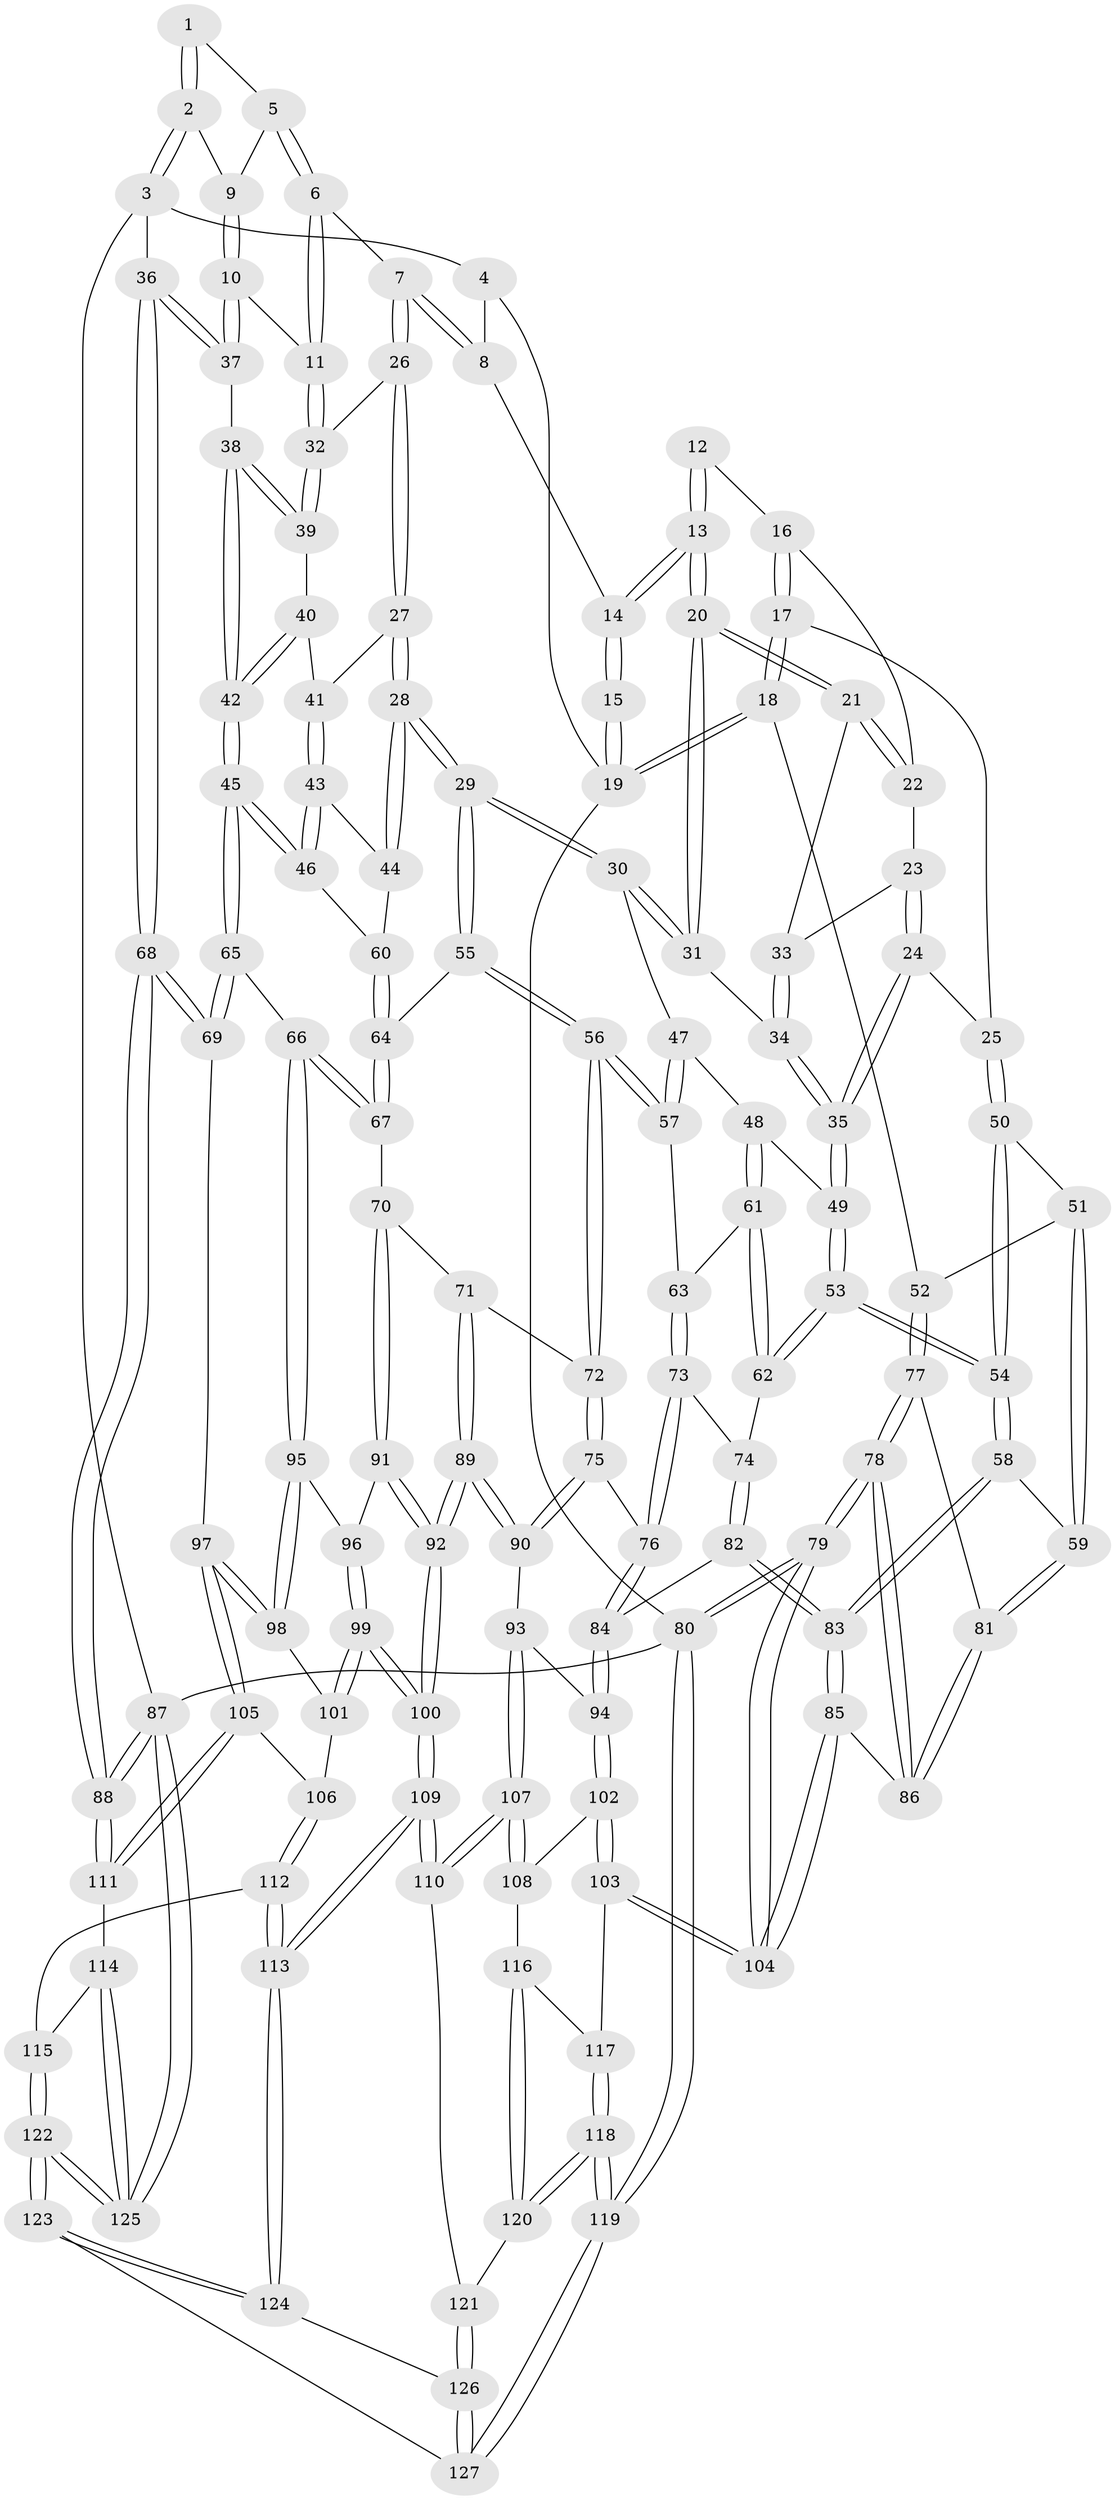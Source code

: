 // coarse degree distribution, {3: 0.18, 5: 0.2, 7: 0.06, 2: 0.08, 6: 0.1, 4: 0.36, 8: 0.02}
// Generated by graph-tools (version 1.1) at 2025/21/03/04/25 18:21:21]
// undirected, 127 vertices, 314 edges
graph export_dot {
graph [start="1"]
  node [color=gray90,style=filled];
  1 [pos="+0.8900920027108348+0"];
  2 [pos="+0.9948043206431781+0.10342921255359806"];
  3 [pos="+1+0.2647259344083167"];
  4 [pos="+0.837214093220601+0"];
  5 [pos="+0.8549640402155173+0.07528713413982885"];
  6 [pos="+0.6755381546178353+0.014779668493117617"];
  7 [pos="+0.6225420902643349+0"];
  8 [pos="+0.5460319098735109+0"];
  9 [pos="+0.8572871516883936+0.08219277000953237"];
  10 [pos="+0.8292531103144853+0.156600772000157"];
  11 [pos="+0.7986363052367657+0.15603843555954208"];
  12 [pos="+0.11925978949185172+0.0472156651021184"];
  13 [pos="+0.4131162742777163+0.038849081776068516"];
  14 [pos="+0.5093774104680274+0"];
  15 [pos="+0.026936284024316384+0"];
  16 [pos="+0.116816258366471+0.06543483345589494"];
  17 [pos="+0.026570436422975737+0.1707261575156145"];
  18 [pos="+0+0.23250080567802395"];
  19 [pos="+0+0"];
  20 [pos="+0.41153844717714255+0.044636630460567386"];
  21 [pos="+0.29217907451064906+0.11318475560285762"];
  22 [pos="+0.11900878454631089+0.06728868520635202"];
  23 [pos="+0.18504605022238915+0.1424223501907303"];
  24 [pos="+0.167810590999884+0.26487908769988916"];
  25 [pos="+0.1617341189483364+0.2650653082464081"];
  26 [pos="+0.6451739282824376+0.15790305680728925"];
  27 [pos="+0.6299308907148343+0.2215111986246495"];
  28 [pos="+0.5237340964414136+0.29851298658965714"];
  29 [pos="+0.5151049319663396+0.30116680192123"];
  30 [pos="+0.4249807235057416+0.20996337851132393"];
  31 [pos="+0.4247064985810278+0.20903128486184344"];
  32 [pos="+0.7620920615162847+0.1896642834389629"];
  33 [pos="+0.26245932893519724+0.13868336218265628"];
  34 [pos="+0.23946858336669485+0.2260675367011234"];
  35 [pos="+0.1925241835642194+0.27294397912525137"];
  36 [pos="+1+0.28675677261771726"];
  37 [pos="+0.9676884146683216+0.2893724685192862"];
  38 [pos="+0.8325481149337403+0.3469865249718513"];
  39 [pos="+0.7574134727647257+0.21600955332410773"];
  40 [pos="+0.6908065825981784+0.25413460320038517"];
  41 [pos="+0.6817437156774171+0.2538564618990598"];
  42 [pos="+0.8320978287919758+0.3473362933973691"];
  43 [pos="+0.6840514717036884+0.29713721145233607"];
  44 [pos="+0.6149566194915727+0.33409743005015113"];
  45 [pos="+0.8168871490858682+0.36552308698322405"];
  46 [pos="+0.6993189923348713+0.3466933631639161"];
  47 [pos="+0.3310538411851066+0.3036815904242203"];
  48 [pos="+0.24498409057603765+0.31386945650935155"];
  49 [pos="+0.21419504354046362+0.29874018195219443"];
  50 [pos="+0.10922312575932322+0.3242401949444084"];
  51 [pos="+0.09624537338815738+0.3273849976660255"];
  52 [pos="+0+0.25670964599816265"];
  53 [pos="+0.1525470746131771+0.4829525462707701"];
  54 [pos="+0.1425857667867728+0.48609711601898226"];
  55 [pos="+0.5041575754846623+0.36709347352029453"];
  56 [pos="+0.49102707944990026+0.4015108975552432"];
  57 [pos="+0.3601029359988471+0.41326068481820083"];
  58 [pos="+0.13795842143931644+0.48923562339617643"];
  59 [pos="+0+0.47999481591343723"];
  60 [pos="+0.6651404882799281+0.36226351429194364"];
  61 [pos="+0.271627289597744+0.4046699913494294"];
  62 [pos="+0.17777326107166952+0.4832753728885259"];
  63 [pos="+0.34472660207805095+0.42588631881801287"];
  64 [pos="+0.6568819015202275+0.42073649354547166"];
  65 [pos="+0.7758678296056678+0.49737970656867314"];
  66 [pos="+0.7122962882655737+0.5325852181888179"];
  67 [pos="+0.7001640033218939+0.5298282075901635"];
  68 [pos="+1+0.6051733305038238"];
  69 [pos="+1+0.6172681464560115"];
  70 [pos="+0.6233395645063998+0.5404550133255303"];
  71 [pos="+0.6108336245396909+0.540012899321137"];
  72 [pos="+0.5070113920361051+0.47275959039957605"];
  73 [pos="+0.3257372415015663+0.5305315042900975"];
  74 [pos="+0.2426190099231032+0.5139575278940742"];
  75 [pos="+0.42078625916475215+0.5642115906267603"];
  76 [pos="+0.3307611056050055+0.5374327379260608"];
  77 [pos="+0+0.4815351057757817"];
  78 [pos="+0+0.8848500453763861"];
  79 [pos="+0+1"];
  80 [pos="+0+1"];
  81 [pos="+0+0.48955313221458147"];
  82 [pos="+0.23079419065169926+0.6451048903909617"];
  83 [pos="+0.15288720049971125+0.6574316788371571"];
  84 [pos="+0.28291945232740756+0.649878683631143"];
  85 [pos="+0.14028628505493376+0.6750932335544421"];
  86 [pos="+0.1132130021573996+0.6752350518382952"];
  87 [pos="+1+1"];
  88 [pos="+1+0.8506672269958369"];
  89 [pos="+0.494223775528852+0.700460164159145"];
  90 [pos="+0.4506928282960512+0.6796050609381541"];
  91 [pos="+0.6201402568326482+0.6542496991006718"];
  92 [pos="+0.5465413118493451+0.7733900911931771"];
  93 [pos="+0.3411777196509214+0.7198991220187549"];
  94 [pos="+0.3376920505313562+0.7194128515252723"];
  95 [pos="+0.7219466014439793+0.5860522469461775"];
  96 [pos="+0.6539431757053951+0.6672993873984904"];
  97 [pos="+0.9229683892020275+0.6794964240944099"];
  98 [pos="+0.7460939948473495+0.6458223306324017"];
  99 [pos="+0.6247565117124992+0.7940064953203673"];
  100 [pos="+0.5807357855703448+0.838285313062133"];
  101 [pos="+0.7355493501874919+0.7143616836092671"];
  102 [pos="+0.21870247433472823+0.8167899882490377"];
  103 [pos="+0.1960204009749103+0.8235968236083743"];
  104 [pos="+0.1822129928957121+0.8228202437098393"];
  105 [pos="+0.8679276617484601+0.7473352921116284"];
  106 [pos="+0.8360158162901908+0.781126838780924"];
  107 [pos="+0.39528095937027513+0.8754041148499004"];
  108 [pos="+0.34104932648901265+0.8659379298436554"];
  109 [pos="+0.580732584856204+0.8453270982012084"];
  110 [pos="+0.4060491554955744+0.8843781742871871"];
  111 [pos="+1+0.8774093832615474"];
  112 [pos="+0.8277843969990072+0.8503128322539099"];
  113 [pos="+0.5825736731971585+0.8482577181191324"];
  114 [pos="+0.9507450925569951+0.8844231635457352"];
  115 [pos="+0.8392227114269977+0.8684793125690731"];
  116 [pos="+0.2787030117815429+0.9215391083363959"];
  117 [pos="+0.2501519786507314+0.8994770577807726"];
  118 [pos="+0.2082155877244468+1"];
  119 [pos="+0.08313287996281195+1"];
  120 [pos="+0.3024477031425706+0.9574459200735043"];
  121 [pos="+0.38392287519245155+0.9350612003251616"];
  122 [pos="+0.7427136607132154+1"];
  123 [pos="+0.6683737447166486+1"];
  124 [pos="+0.5934766775957964+0.9040354494917607"];
  125 [pos="+0.7867927748550957+1"];
  126 [pos="+0.39869022366833556+1"];
  127 [pos="+0.42471718788846424+1"];
  1 -- 2;
  1 -- 2;
  1 -- 5;
  2 -- 3;
  2 -- 3;
  2 -- 9;
  3 -- 4;
  3 -- 36;
  3 -- 87;
  4 -- 8;
  4 -- 19;
  5 -- 6;
  5 -- 6;
  5 -- 9;
  6 -- 7;
  6 -- 11;
  6 -- 11;
  7 -- 8;
  7 -- 8;
  7 -- 26;
  7 -- 26;
  8 -- 14;
  9 -- 10;
  9 -- 10;
  10 -- 11;
  10 -- 37;
  10 -- 37;
  11 -- 32;
  11 -- 32;
  12 -- 13;
  12 -- 13;
  12 -- 16;
  13 -- 14;
  13 -- 14;
  13 -- 20;
  13 -- 20;
  14 -- 15;
  14 -- 15;
  15 -- 19;
  15 -- 19;
  16 -- 17;
  16 -- 17;
  16 -- 22;
  17 -- 18;
  17 -- 18;
  17 -- 25;
  18 -- 19;
  18 -- 19;
  18 -- 52;
  19 -- 80;
  20 -- 21;
  20 -- 21;
  20 -- 31;
  20 -- 31;
  21 -- 22;
  21 -- 22;
  21 -- 33;
  22 -- 23;
  23 -- 24;
  23 -- 24;
  23 -- 33;
  24 -- 25;
  24 -- 35;
  24 -- 35;
  25 -- 50;
  25 -- 50;
  26 -- 27;
  26 -- 27;
  26 -- 32;
  27 -- 28;
  27 -- 28;
  27 -- 41;
  28 -- 29;
  28 -- 29;
  28 -- 44;
  28 -- 44;
  29 -- 30;
  29 -- 30;
  29 -- 55;
  29 -- 55;
  30 -- 31;
  30 -- 31;
  30 -- 47;
  31 -- 34;
  32 -- 39;
  32 -- 39;
  33 -- 34;
  33 -- 34;
  34 -- 35;
  34 -- 35;
  35 -- 49;
  35 -- 49;
  36 -- 37;
  36 -- 37;
  36 -- 68;
  36 -- 68;
  37 -- 38;
  38 -- 39;
  38 -- 39;
  38 -- 42;
  38 -- 42;
  39 -- 40;
  40 -- 41;
  40 -- 42;
  40 -- 42;
  41 -- 43;
  41 -- 43;
  42 -- 45;
  42 -- 45;
  43 -- 44;
  43 -- 46;
  43 -- 46;
  44 -- 60;
  45 -- 46;
  45 -- 46;
  45 -- 65;
  45 -- 65;
  46 -- 60;
  47 -- 48;
  47 -- 57;
  47 -- 57;
  48 -- 49;
  48 -- 61;
  48 -- 61;
  49 -- 53;
  49 -- 53;
  50 -- 51;
  50 -- 54;
  50 -- 54;
  51 -- 52;
  51 -- 59;
  51 -- 59;
  52 -- 77;
  52 -- 77;
  53 -- 54;
  53 -- 54;
  53 -- 62;
  53 -- 62;
  54 -- 58;
  54 -- 58;
  55 -- 56;
  55 -- 56;
  55 -- 64;
  56 -- 57;
  56 -- 57;
  56 -- 72;
  56 -- 72;
  57 -- 63;
  58 -- 59;
  58 -- 83;
  58 -- 83;
  59 -- 81;
  59 -- 81;
  60 -- 64;
  60 -- 64;
  61 -- 62;
  61 -- 62;
  61 -- 63;
  62 -- 74;
  63 -- 73;
  63 -- 73;
  64 -- 67;
  64 -- 67;
  65 -- 66;
  65 -- 69;
  65 -- 69;
  66 -- 67;
  66 -- 67;
  66 -- 95;
  66 -- 95;
  67 -- 70;
  68 -- 69;
  68 -- 69;
  68 -- 88;
  68 -- 88;
  69 -- 97;
  70 -- 71;
  70 -- 91;
  70 -- 91;
  71 -- 72;
  71 -- 89;
  71 -- 89;
  72 -- 75;
  72 -- 75;
  73 -- 74;
  73 -- 76;
  73 -- 76;
  74 -- 82;
  74 -- 82;
  75 -- 76;
  75 -- 90;
  75 -- 90;
  76 -- 84;
  76 -- 84;
  77 -- 78;
  77 -- 78;
  77 -- 81;
  78 -- 79;
  78 -- 79;
  78 -- 86;
  78 -- 86;
  79 -- 80;
  79 -- 80;
  79 -- 104;
  79 -- 104;
  80 -- 119;
  80 -- 119;
  80 -- 87;
  81 -- 86;
  81 -- 86;
  82 -- 83;
  82 -- 83;
  82 -- 84;
  83 -- 85;
  83 -- 85;
  84 -- 94;
  84 -- 94;
  85 -- 86;
  85 -- 104;
  85 -- 104;
  87 -- 88;
  87 -- 88;
  87 -- 125;
  87 -- 125;
  88 -- 111;
  88 -- 111;
  89 -- 90;
  89 -- 90;
  89 -- 92;
  89 -- 92;
  90 -- 93;
  91 -- 92;
  91 -- 92;
  91 -- 96;
  92 -- 100;
  92 -- 100;
  93 -- 94;
  93 -- 107;
  93 -- 107;
  94 -- 102;
  94 -- 102;
  95 -- 96;
  95 -- 98;
  95 -- 98;
  96 -- 99;
  96 -- 99;
  97 -- 98;
  97 -- 98;
  97 -- 105;
  97 -- 105;
  98 -- 101;
  99 -- 100;
  99 -- 100;
  99 -- 101;
  99 -- 101;
  100 -- 109;
  100 -- 109;
  101 -- 106;
  102 -- 103;
  102 -- 103;
  102 -- 108;
  103 -- 104;
  103 -- 104;
  103 -- 117;
  105 -- 106;
  105 -- 111;
  105 -- 111;
  106 -- 112;
  106 -- 112;
  107 -- 108;
  107 -- 108;
  107 -- 110;
  107 -- 110;
  108 -- 116;
  109 -- 110;
  109 -- 110;
  109 -- 113;
  109 -- 113;
  110 -- 121;
  111 -- 114;
  112 -- 113;
  112 -- 113;
  112 -- 115;
  113 -- 124;
  113 -- 124;
  114 -- 115;
  114 -- 125;
  114 -- 125;
  115 -- 122;
  115 -- 122;
  116 -- 117;
  116 -- 120;
  116 -- 120;
  117 -- 118;
  117 -- 118;
  118 -- 119;
  118 -- 119;
  118 -- 120;
  118 -- 120;
  119 -- 127;
  119 -- 127;
  120 -- 121;
  121 -- 126;
  121 -- 126;
  122 -- 123;
  122 -- 123;
  122 -- 125;
  122 -- 125;
  123 -- 124;
  123 -- 124;
  123 -- 127;
  124 -- 126;
  126 -- 127;
  126 -- 127;
}
